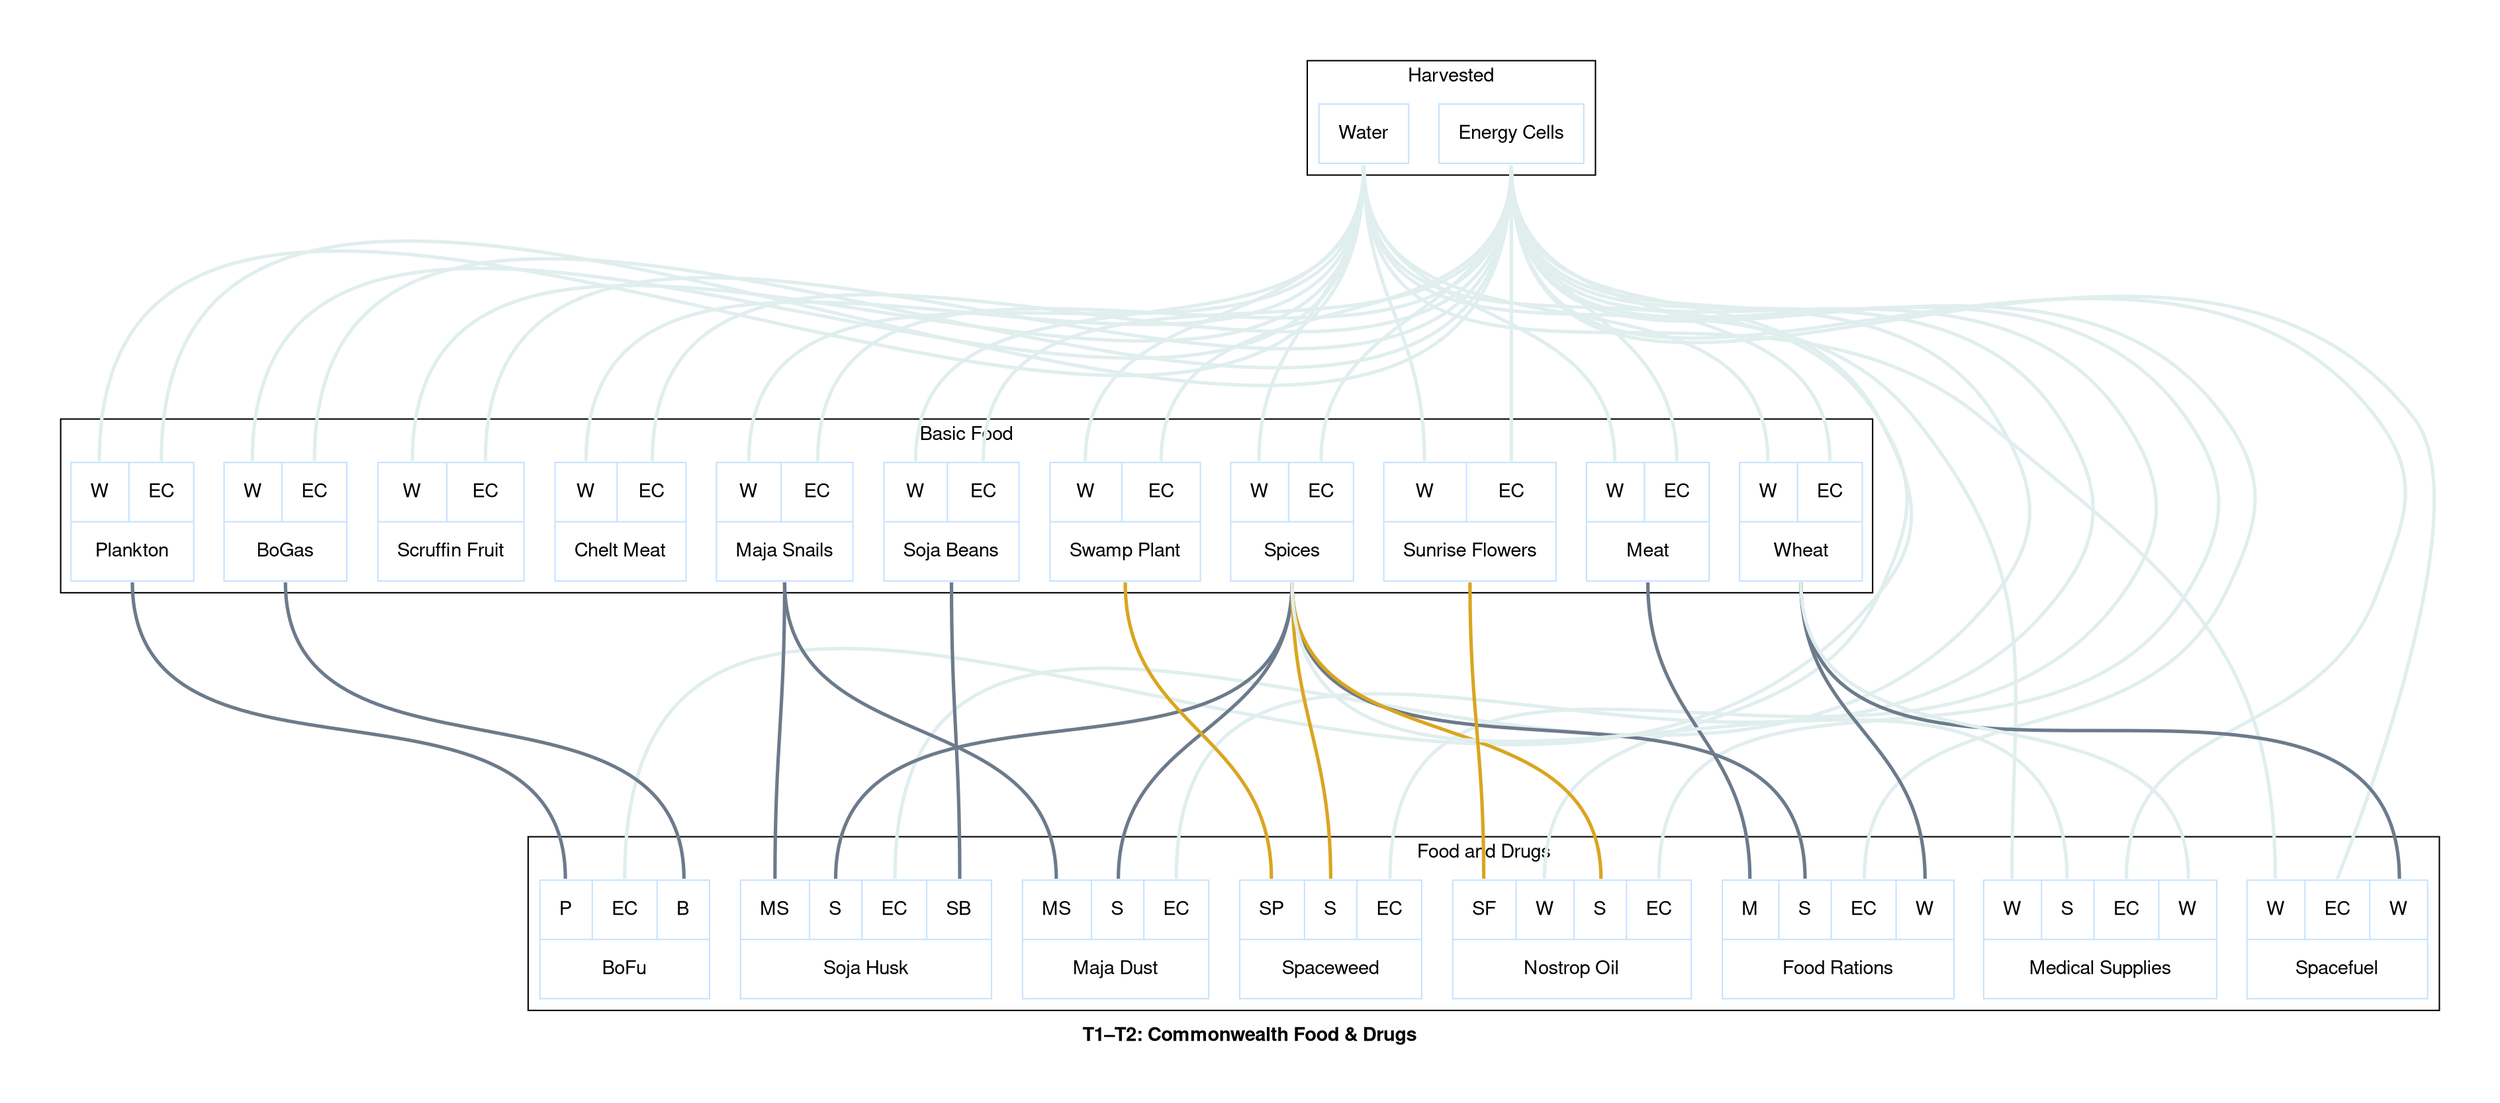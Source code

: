 graph "X4 Economy" {
	edge [arrowType=normal]
	compound=true fontname="Helvetica,Arial,sans-serif"
	label=<<b>T1–T2: Commonwealth Food &amp; Drugs</b>>
	graph [nodesep=0.3 pad=0.5 ranksep=3]
	node [color=slategray1 fontname="Helvetica,Arial,sans-serif" margin=0.2 penwidth=1 shape=box]
	edge [arrowhead=normal arrowtype=normal fontname="Helvetica,Arial,sans-serif" headport=n penwidth=2.5 tailport=s]
	subgraph 0 {
		cluster=true label=Harvested
		water [label="{<output> Water}" colour=lightsteelblue2 shape=record]
		energy_cells [label="{<output> Energy Cells}" colour=lightsteelblue2 shape=record]
	}
	subgraph 1 {
		cluster=true label="Basic Food"
		maja_snails [label="{{<water> W|<energy_cells> EC}|<output> Maja Snails}" colour=lightsteelblue2 shape=record]
		meat [label="{{<water> W|<energy_cells> EC}|<output> Meat}" colour=lightsteelblue2 shape=record]
		soja_beans [label="{{<water> W|<energy_cells> EC}|<output> Soja Beans}" colour=lightsteelblue2 shape=record]
		spices [label="{{<water> W|<energy_cells> EC}|<output> Spices}" colour=lightsteelblue2 shape=record]
		sunrise_flowers [label="{{<water> W|<energy_cells> EC}|<output> Sunrise Flowers}" colour=lightsteelblue2 shape=record]
		swamp_plant [label="{{<water> W|<energy_cells> EC}|<output> Swamp Plant}" colour=lightsteelblue2 shape=record]
		wheat [label="{{<water> W|<energy_cells> EC}|<output> Wheat}" colour=lightsteelblue2 shape=record]
		chelt_meat [label="{{<water> W|<energy_cells> EC}|<output> Chelt Meat}" colour=lightsteelblue2 shape=record]
		scruffin_fruits [label="{{<water> W|<energy_cells> EC}|<output> Scruffin Fruit}" colour=lightsteelblue2 shape=record]
		plankton [label="{{<water> W|<energy_cells> EC}|<output> Plankton}" colour=lightsteelblue2 shape=record]
		bogas [label="{{<water> W|<energy_cells> EC}|<output> BoGas}" colour=lightsteelblue2 shape=record]
	}
	subgraph 2 {
		cluster=true label="Food and Drugs"
		spacefuel [label="{{<water> W|<energy_cells> EC|<wheat> W}|<output> Spacefuel}" colour=lightsteelblue2 shape=record]
		food_rations [label="{{<meat> M|<spices> S|<energy_cells> EC|<wheat> W}|<output> Food Rations}" colour=lightsteelblue2 shape=record]
		maja_dust [label="{{<maja_snails> MS|<spices> S|<energy_cells> EC}|<output> Maja Dust}" colour=lightsteelblue2 shape=record]
		soja_husk [label="{{<maja_snails> MS|<spices> S|<energy_cells> EC|<soja_beans> SB}|<output> Soja Husk}" colour=lightsteelblue2 shape=record]
		spaceweed [label="{{<swamp_plant> SP|<spices> S|<energy_cells> EC}|<output> Spaceweed}" colour=lightsteelblue2 shape=record]
		nostrop_oil [label="{{<sunrise_flowers> SF|<water> W|<spices> S|<energy_cells> EC}|<output> Nostrop Oil}" colour=lightsteelblue2 shape=record]
		medical_supplies [label="{{<water> W|<spices> S|<energy_cells> EC|<wheat> W}|<output> Medical Supplies}" colour=lightsteelblue2 shape=record]
		bofu [label="{{<plankton> P|<energy_cells> EC|<bogas> B}|<output> BoFu}" colour=lightsteelblue2 shape=record]
	}
	energy_cells:output:s -- maja_snails:energy_cells:n [color=azure2]
	water:output:s -- maja_snails:water:n [color=azure2]
	energy_cells:output:s -- meat:energy_cells:n [color=azure2]
	water:output:s -- meat:water:n [color=azure2]
	energy_cells:output:s -- soja_beans:energy_cells:n [color=azure2]
	water:output:s -- soja_beans:water:n [color=azure2]
	energy_cells:output:s -- spices:energy_cells:n [color=azure2]
	water:output:s -- spices:water:n [color=azure2]
	energy_cells:output:s -- sunrise_flowers:energy_cells:n [color=azure2]
	water:output:s -- sunrise_flowers:water:n [color=azure2]
	energy_cells:output:s -- swamp_plant:energy_cells:n [color=azure2]
	water:output:s -- swamp_plant:water:n [color=azure2]
	energy_cells:output:s -- wheat:energy_cells:n [color=azure2]
	water:output:s -- wheat:water:n [color=azure2]
	energy_cells:output:s -- chelt_meat:energy_cells:n [color=azure2]
	water:output:s -- chelt_meat:water:n [color=azure2]
	energy_cells:output:s -- scruffin_fruits:energy_cells:n [color=azure2]
	water:output:s -- scruffin_fruits:water:n [color=azure2]
	energy_cells:output:s -- plankton:energy_cells:n [color=azure2]
	water:output:s -- plankton:water:n [color=azure2]
	energy_cells:output:s -- bogas:energy_cells:n [color=azure2]
	water:output:s -- bogas:water:n [color=azure2]
	energy_cells:output:s -- spacefuel:energy_cells:n [color=azure2]
	water:output:s -- spacefuel:water:n [color=azure2]
	wheat:output:s -- spacefuel:wheat:n [color=slategray4]
	energy_cells:output:s -- food_rations:energy_cells:n [color=azure2]
	meat:output:s -- food_rations:meat:n [color=slategray4]
	spices:output:s -- food_rations:spices:n [color=slategray4]
	wheat:output:s -- food_rations:wheat:n [color=slategray4]
	energy_cells:output:s -- maja_dust:energy_cells:n [color=azure2]
	maja_snails:output:s -- maja_dust:maja_snails:n [color=slategray4]
	spices:output:s -- maja_dust:spices:n [color=slategray4]
	energy_cells:output:s -- soja_husk:energy_cells:n [color=azure2]
	maja_snails:output:s -- soja_husk:maja_snails:n [color=slategray4]
	soja_beans:output:s -- soja_husk:soja_beans:n [color=slategray4]
	spices:output:s -- soja_husk:spices:n [color=slategray4]
	energy_cells:output:s -- spaceweed:energy_cells:n [color=azure2]
	spices:output:s -- spaceweed:spices:n [color=goldenrod]
	swamp_plant:output:s -- spaceweed:swamp_plant:n [color=goldenrod]
	energy_cells:output:s -- nostrop_oil:energy_cells:n [color=azure2]
	spices:output:s -- nostrop_oil:spices:n [color=goldenrod]
	sunrise_flowers:output:s -- nostrop_oil:sunrise_flowers:n [color=goldenrod]
	water:output:s -- nostrop_oil:water:n [color=azure2]
	energy_cells:output:s -- medical_supplies:energy_cells:n [color=azure2]
	spices:output:s -- medical_supplies:spices:n [color=azure2]
	water:output:s -- medical_supplies:water:n [color=azure2]
	wheat:output:s -- medical_supplies:wheat:n [color=azure2]
	bogas:output:s -- bofu:bogas:n [color=slategray4]
	energy_cells:output:s -- bofu:energy_cells:n [color=azure2]
	plankton:output:s -- bofu:plankton:n [color=slategray4]
}
